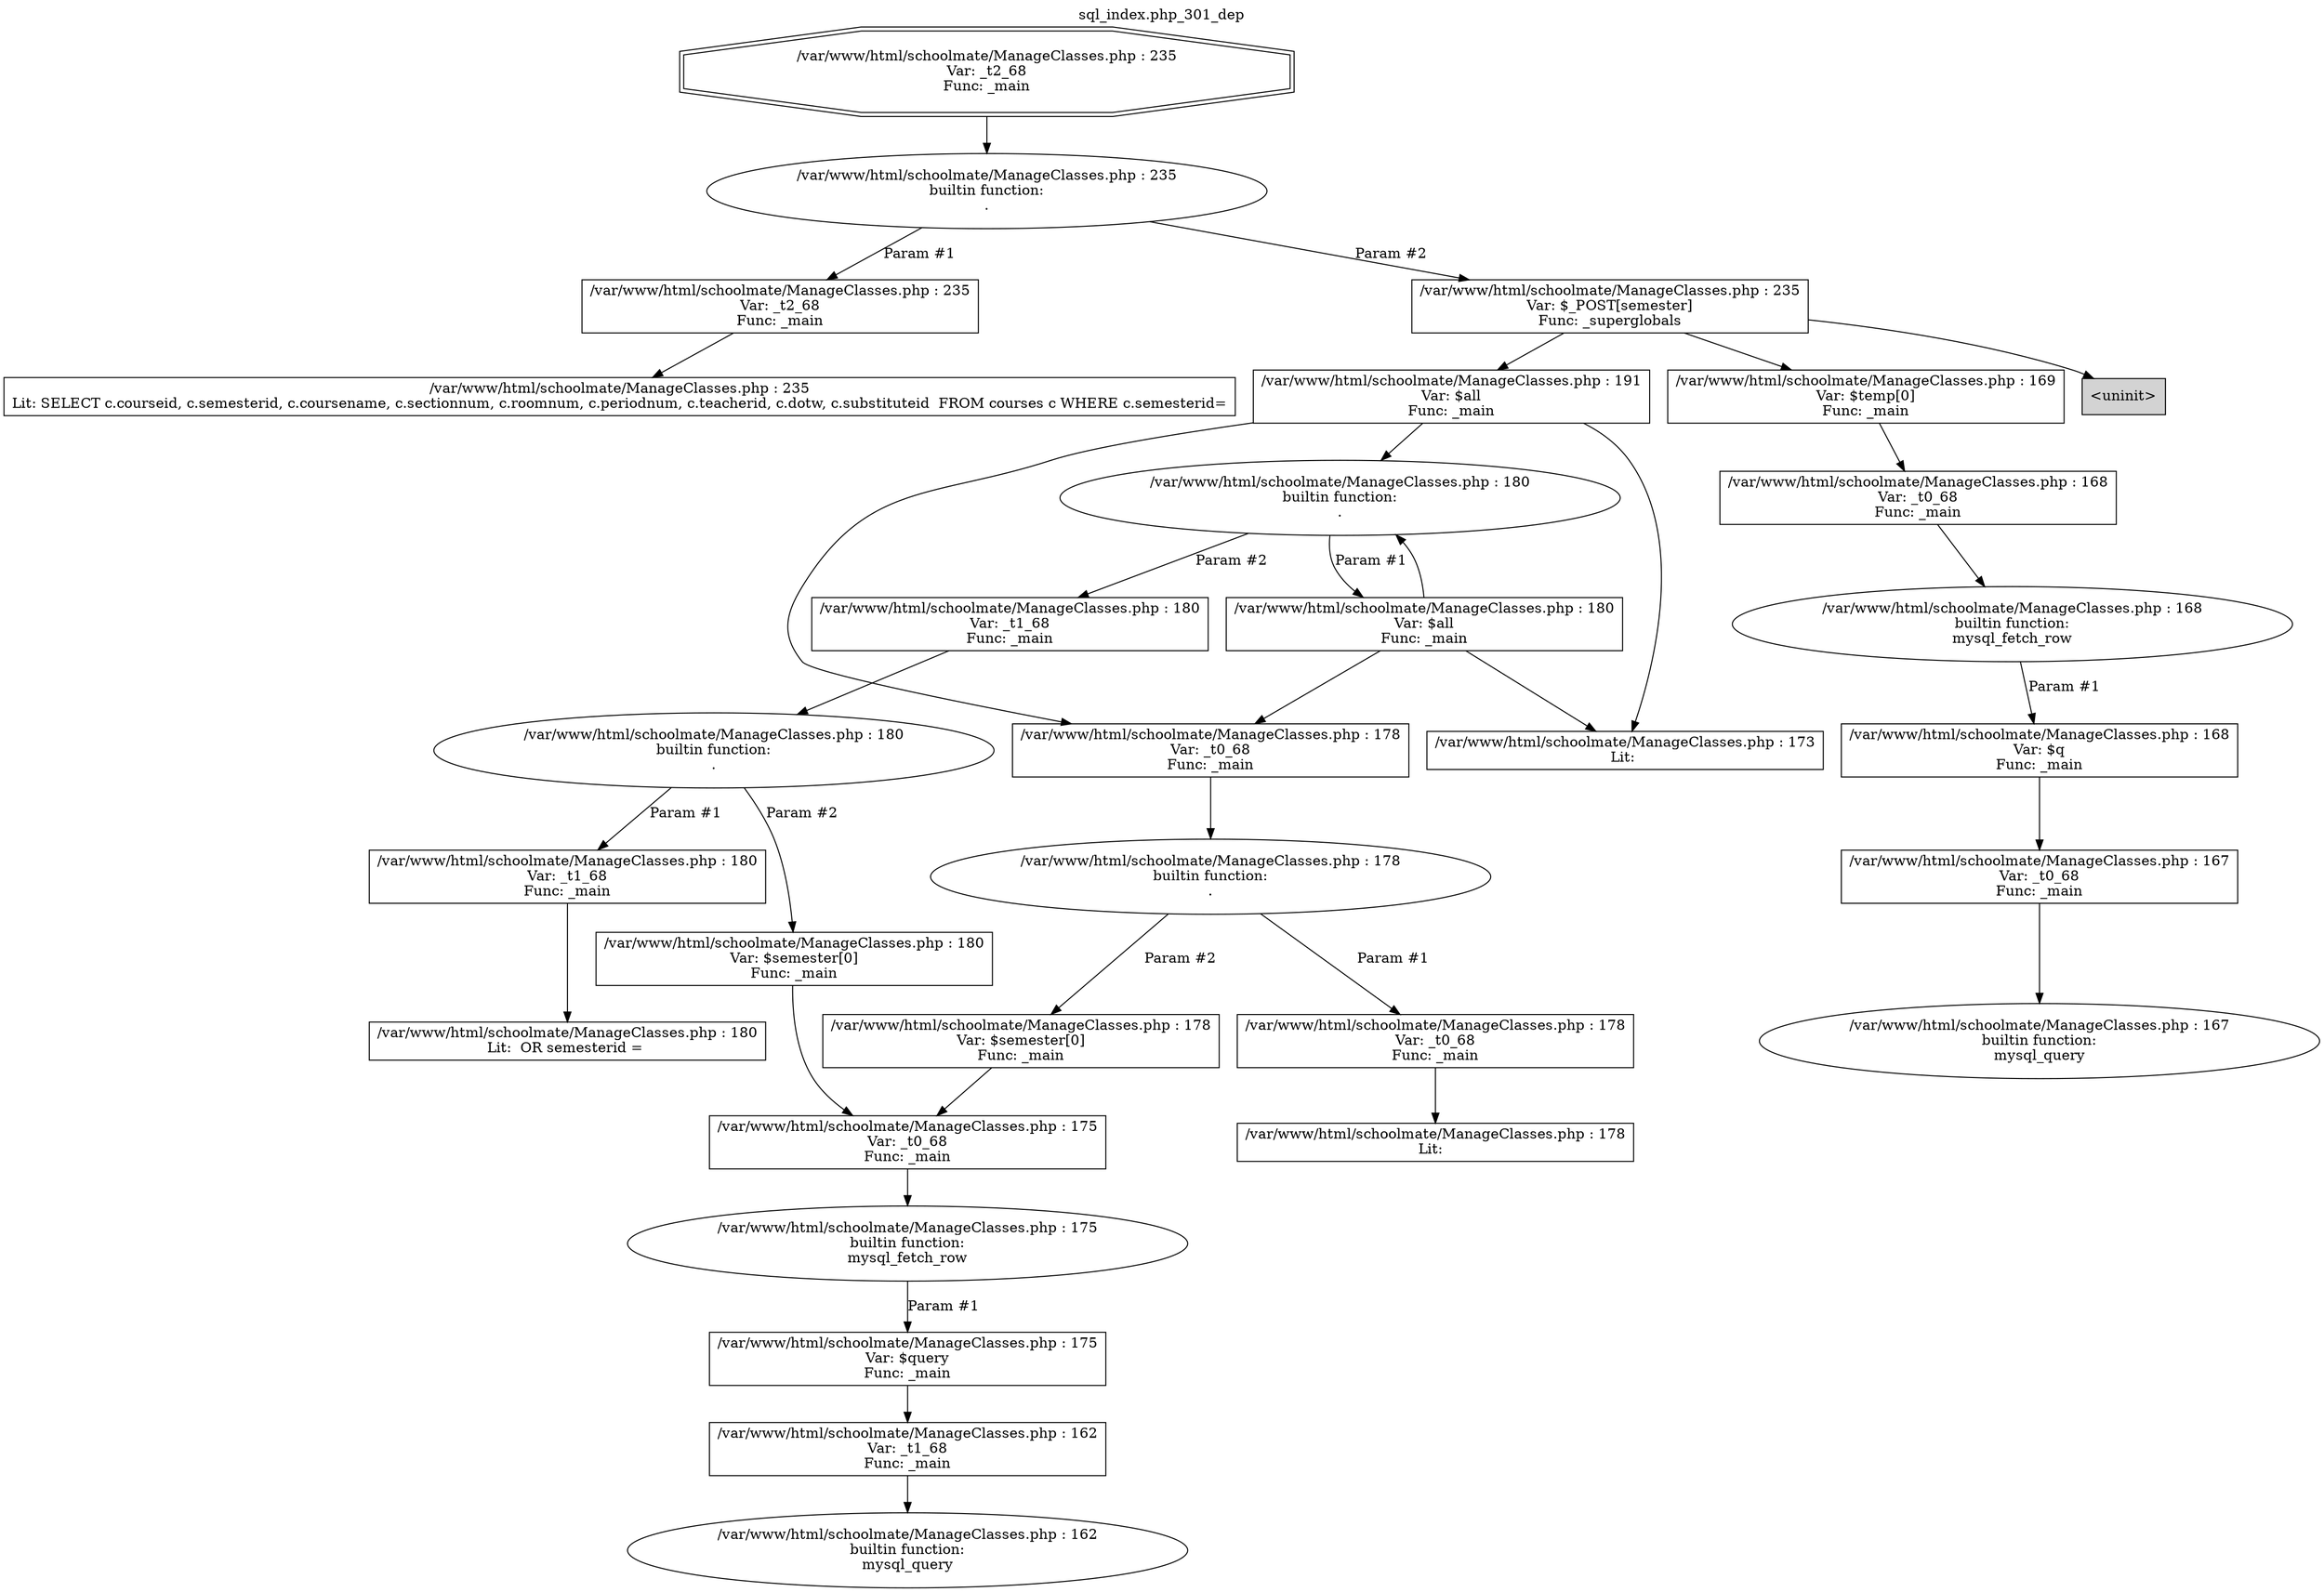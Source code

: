 digraph cfg {
  label="sql_index.php_301_dep";
  labelloc=t;
  n1 [shape=doubleoctagon, label="/var/www/html/schoolmate/ManageClasses.php : 235\nVar: _t2_68\nFunc: _main\n"];
  n2 [shape=ellipse, label="/var/www/html/schoolmate/ManageClasses.php : 235\nbuiltin function:\n.\n"];
  n3 [shape=box, label="/var/www/html/schoolmate/ManageClasses.php : 235\nVar: _t2_68\nFunc: _main\n"];
  n4 [shape=box, label="/var/www/html/schoolmate/ManageClasses.php : 235\nLit: SELECT c.courseid, c.semesterid, c.coursename, c.sectionnum, c.roomnum, c.periodnum, c.teacherid, c.dotw, c.substituteid  FROM courses c WHERE c.semesterid=\n"];
  n5 [shape=box, label="/var/www/html/schoolmate/ManageClasses.php : 235\nVar: $_POST[semester]\nFunc: _superglobals\n"];
  n6 [shape=box, label="/var/www/html/schoolmate/ManageClasses.php : 191\nVar: $all\nFunc: _main\n"];
  n7 [shape=box, label="/var/www/html/schoolmate/ManageClasses.php : 178\nVar: _t0_68\nFunc: _main\n"];
  n8 [shape=ellipse, label="/var/www/html/schoolmate/ManageClasses.php : 178\nbuiltin function:\n.\n"];
  n9 [shape=box, label="/var/www/html/schoolmate/ManageClasses.php : 178\nVar: _t0_68\nFunc: _main\n"];
  n10 [shape=box, label="/var/www/html/schoolmate/ManageClasses.php : 178\nLit:  \n"];
  n11 [shape=box, label="/var/www/html/schoolmate/ManageClasses.php : 178\nVar: $semester[0]\nFunc: _main\n"];
  n12 [shape=box, label="/var/www/html/schoolmate/ManageClasses.php : 175\nVar: _t0_68\nFunc: _main\n"];
  n13 [shape=ellipse, label="/var/www/html/schoolmate/ManageClasses.php : 175\nbuiltin function:\nmysql_fetch_row\n"];
  n14 [shape=box, label="/var/www/html/schoolmate/ManageClasses.php : 175\nVar: $query\nFunc: _main\n"];
  n15 [shape=box, label="/var/www/html/schoolmate/ManageClasses.php : 162\nVar: _t1_68\nFunc: _main\n"];
  n16 [shape=ellipse, label="/var/www/html/schoolmate/ManageClasses.php : 162\nbuiltin function:\nmysql_query\n"];
  n17 [shape=box, label="/var/www/html/schoolmate/ManageClasses.php : 173\nLit: \n"];
  n18 [shape=ellipse, label="/var/www/html/schoolmate/ManageClasses.php : 180\nbuiltin function:\n.\n"];
  n19 [shape=box, label="/var/www/html/schoolmate/ManageClasses.php : 180\nVar: $all\nFunc: _main\n"];
  n20 [shape=box, label="/var/www/html/schoolmate/ManageClasses.php : 180\nVar: _t1_68\nFunc: _main\n"];
  n21 [shape=ellipse, label="/var/www/html/schoolmate/ManageClasses.php : 180\nbuiltin function:\n.\n"];
  n22 [shape=box, label="/var/www/html/schoolmate/ManageClasses.php : 180\nVar: _t1_68\nFunc: _main\n"];
  n23 [shape=box, label="/var/www/html/schoolmate/ManageClasses.php : 180\nLit:  OR semesterid = \n"];
  n24 [shape=box, label="/var/www/html/schoolmate/ManageClasses.php : 180\nVar: $semester[0]\nFunc: _main\n"];
  n25 [shape=box, label="/var/www/html/schoolmate/ManageClasses.php : 169\nVar: $temp[0]\nFunc: _main\n"];
  n26 [shape=box, label="/var/www/html/schoolmate/ManageClasses.php : 168\nVar: _t0_68\nFunc: _main\n"];
  n27 [shape=ellipse, label="/var/www/html/schoolmate/ManageClasses.php : 168\nbuiltin function:\nmysql_fetch_row\n"];
  n28 [shape=box, label="/var/www/html/schoolmate/ManageClasses.php : 168\nVar: $q\nFunc: _main\n"];
  n29 [shape=box, label="/var/www/html/schoolmate/ManageClasses.php : 167\nVar: _t0_68\nFunc: _main\n"];
  n30 [shape=ellipse, label="/var/www/html/schoolmate/ManageClasses.php : 167\nbuiltin function:\nmysql_query\n"];
  n31 [shape=box, label="<uninit>",style=filled];
  n1 -> n2;
  n3 -> n4;
  n2 -> n3[label="Param #1"];
  n2 -> n5[label="Param #2"];
  n7 -> n8;
  n9 -> n10;
  n8 -> n9[label="Param #1"];
  n8 -> n11[label="Param #2"];
  n12 -> n13;
  n15 -> n16;
  n14 -> n15;
  n13 -> n14[label="Param #1"];
  n11 -> n12;
  n6 -> n7;
  n6 -> n17;
  n6 -> n18;
  n19 -> n7;
  n19 -> n17;
  n19 -> n18;
  n18 -> n19[label="Param #1"];
  n18 -> n20[label="Param #2"];
  n20 -> n21;
  n22 -> n23;
  n21 -> n22[label="Param #1"];
  n21 -> n24[label="Param #2"];
  n24 -> n12;
  n5 -> n6;
  n5 -> n25;
  n5 -> n31;
  n26 -> n27;
  n29 -> n30;
  n28 -> n29;
  n27 -> n28[label="Param #1"];
  n25 -> n26;
}
